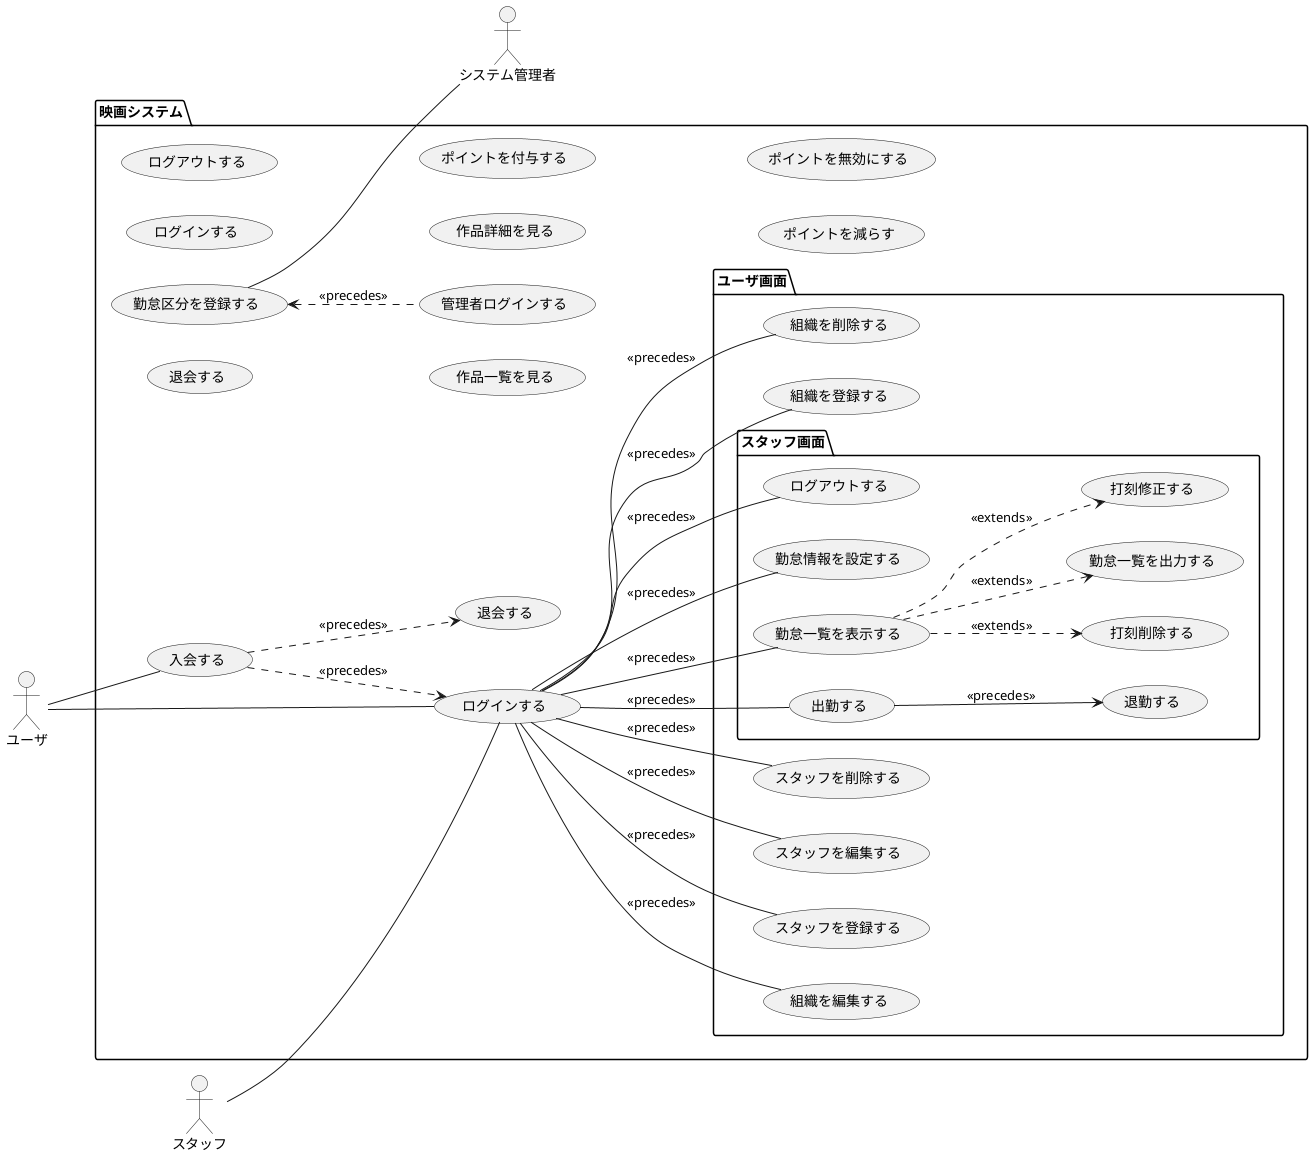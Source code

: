 @startuml
left to right direction

actor :ユーザ: as user
actor :スタッフ: as staff
actor :システム管理者: as system

package "映画システム"{

    (入会する) as singUp
    (退会する) as deleteAccount
    (ログインする) as login
    (ログアウトする) as logout

    (作品一覧を見る) as showMovies
    (作品詳細を見る) as showMovieDetail


    (ポイントを付与する) as increasePoint
    (ポイントを減らす) as decreasePoint
    (ポイントを無効にする) as InvalidPoint

    (singUp)-.>(退会する):<<precedes>>
    (singUp)-.>(ログインする):<<precedes>>
    (勤怠区分を登録する)<.-(管理者ログインする):<<precedes>>
    user--(singUp)
    user--(ログインする)
    staff--(ログインする)
    (勤怠区分を登録する)--system

    package "ユーザ画面"{
        (ログインする)--(組織を登録する):<<precedes>>
        (ログインする)--(組織を削除する):<<precedes>>
        (ログインする)--(組織を編集する):<<precedes>>
        (ログインする)--(スタッフを登録する):<<precedes>>
        (ログインする)--(スタッフを編集する):<<precedes>>
        (ログインする)--(スタッフを削除する):<<precedes>>

        package "スタッフ画面"{
            (出勤する)-->(退勤する):<<precedes>>
            (勤怠一覧を表示する)-.>(打刻修正する):<<extends>>
            (勤怠一覧を表示する)-.>(打刻削除する):<<extends>>
            (勤怠一覧を表示する)-.>(勤怠一覧を出力する):<<extends>>
            (ログインする)--(出勤する):<<precedes>>
            (ログインする)--(勤怠一覧を表示する):<<precedes>>
            (ログインする)--(勤怠情報を設定する):<<precedes>>
            (ログインする)--(ログアウトする):<<precedes>>
        }
    }
}
@enduml
